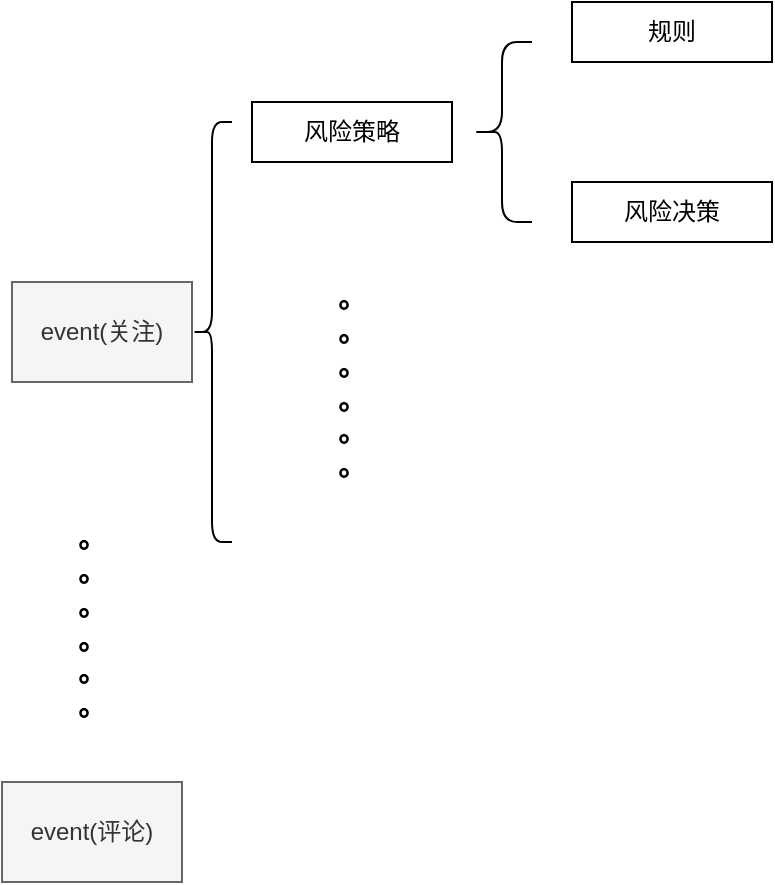 <mxfile version="13.8.6" type="github">
  <diagram id="R2lEEEUBdFMjLlhIrx00" name="Page-1">
    <mxGraphModel dx="1259" dy="843" grid="1" gridSize="10" guides="1" tooltips="1" connect="1" arrows="1" fold="1" page="1" pageScale="1" pageWidth="850" pageHeight="1100" math="0" shadow="0" extFonts="Permanent Marker^https://fonts.googleapis.com/css?family=Permanent+Marker">
      <root>
        <mxCell id="0" />
        <mxCell id="1" parent="0" />
        <mxCell id="Owxq5MNf6eVXzBRPTlwJ-1" value="event(关注)" style="rounded=0;whiteSpace=wrap;html=1;fillColor=#f5f5f5;strokeColor=#666666;fontColor=#333333;" vertex="1" parent="1">
          <mxGeometry x="120" y="250" width="90" height="50" as="geometry" />
        </mxCell>
        <mxCell id="Owxq5MNf6eVXzBRPTlwJ-2" value="" style="shape=curlyBracket;whiteSpace=wrap;html=1;rounded=1;" vertex="1" parent="1">
          <mxGeometry x="210" y="170" width="20" height="210" as="geometry" />
        </mxCell>
        <mxCell id="Owxq5MNf6eVXzBRPTlwJ-3" value="风险策略" style="rounded=0;whiteSpace=wrap;html=1;" vertex="1" parent="1">
          <mxGeometry x="240" y="160" width="100" height="30" as="geometry" />
        </mxCell>
        <mxCell id="Owxq5MNf6eVXzBRPTlwJ-5" value="" style="shape=curlyBracket;whiteSpace=wrap;html=1;rounded=1;" vertex="1" parent="1">
          <mxGeometry x="350" y="130" width="30" height="90" as="geometry" />
        </mxCell>
        <mxCell id="Owxq5MNf6eVXzBRPTlwJ-7" value="规则" style="rounded=0;whiteSpace=wrap;html=1;" vertex="1" parent="1">
          <mxGeometry x="400" y="110" width="100" height="30" as="geometry" />
        </mxCell>
        <mxCell id="Owxq5MNf6eVXzBRPTlwJ-8" value="风险决策" style="rounded=0;whiteSpace=wrap;html=1;" vertex="1" parent="1">
          <mxGeometry x="400" y="200" width="100" height="30" as="geometry" />
        </mxCell>
        <mxCell id="Owxq5MNf6eVXzBRPTlwJ-9" value="&lt;b style=&quot;font-size: 14px&quot;&gt;。&lt;br&gt;。&lt;br&gt;。&lt;br&gt;。&lt;br&gt;。&lt;br&gt;。&lt;/b&gt;" style="text;html=1;strokeColor=none;fillColor=none;align=center;verticalAlign=middle;whiteSpace=wrap;rounded=0;" vertex="1" parent="1">
          <mxGeometry x="270" y="240" width="40" height="120" as="geometry" />
        </mxCell>
        <mxCell id="Owxq5MNf6eVXzBRPTlwJ-10" value="event(评论)" style="rounded=0;whiteSpace=wrap;html=1;fillColor=#f5f5f5;strokeColor=#666666;fontColor=#333333;" vertex="1" parent="1">
          <mxGeometry x="115" y="500" width="90" height="50" as="geometry" />
        </mxCell>
        <mxCell id="Owxq5MNf6eVXzBRPTlwJ-12" value="&lt;b style=&quot;font-size: 14px&quot;&gt;。&lt;br&gt;。&lt;br&gt;。&lt;br&gt;。&lt;br&gt;。&lt;br&gt;。&lt;/b&gt;" style="text;html=1;strokeColor=none;fillColor=none;align=center;verticalAlign=middle;whiteSpace=wrap;rounded=0;" vertex="1" parent="1">
          <mxGeometry x="140" y="360" width="40" height="120" as="geometry" />
        </mxCell>
      </root>
    </mxGraphModel>
  </diagram>
</mxfile>
